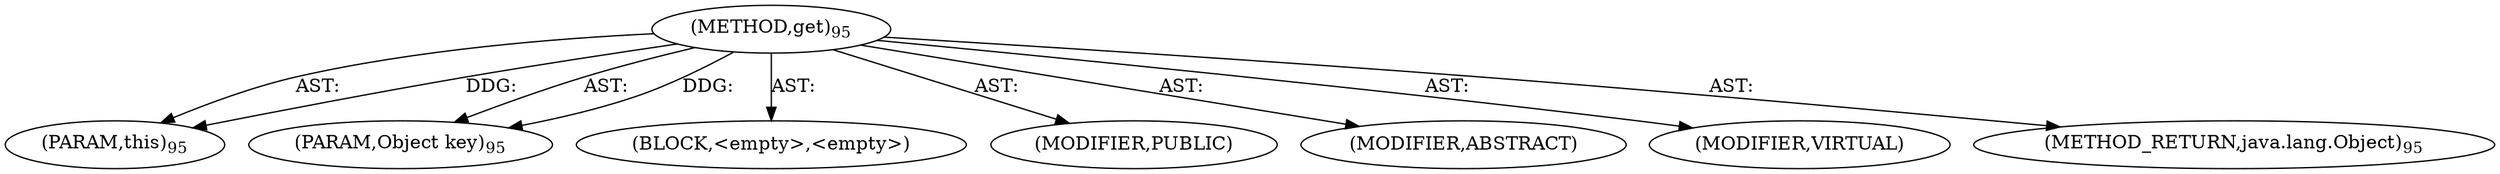 digraph "get" {  
"111669149700" [label = <(METHOD,get)<SUB>95</SUB>> ]
"115964116996" [label = <(PARAM,this)<SUB>95</SUB>> ]
"115964116997" [label = <(PARAM,Object key)<SUB>95</SUB>> ]
"25769803780" [label = <(BLOCK,&lt;empty&gt;,&lt;empty&gt;)> ]
"133143986188" [label = <(MODIFIER,PUBLIC)> ]
"133143986189" [label = <(MODIFIER,ABSTRACT)> ]
"133143986190" [label = <(MODIFIER,VIRTUAL)> ]
"128849018884" [label = <(METHOD_RETURN,java.lang.Object)<SUB>95</SUB>> ]
  "111669149700" -> "115964116996"  [ label = "AST: "] 
  "111669149700" -> "115964116997"  [ label = "AST: "] 
  "111669149700" -> "25769803780"  [ label = "AST: "] 
  "111669149700" -> "133143986188"  [ label = "AST: "] 
  "111669149700" -> "133143986189"  [ label = "AST: "] 
  "111669149700" -> "133143986190"  [ label = "AST: "] 
  "111669149700" -> "128849018884"  [ label = "AST: "] 
  "111669149700" -> "115964116996"  [ label = "DDG: "] 
  "111669149700" -> "115964116997"  [ label = "DDG: "] 
}
